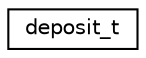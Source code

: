 digraph "Graphical Class Hierarchy"
{
  edge [fontname="Helvetica",fontsize="10",labelfontname="Helvetica",labelfontsize="10"];
  node [fontname="Helvetica",fontsize="10",shape=record];
  rankdir="LR";
  Node0 [label="deposit_t",height=0.2,width=0.4,color="black", fillcolor="white", style="filled",URL="$structdeposit__t.html"];
}
